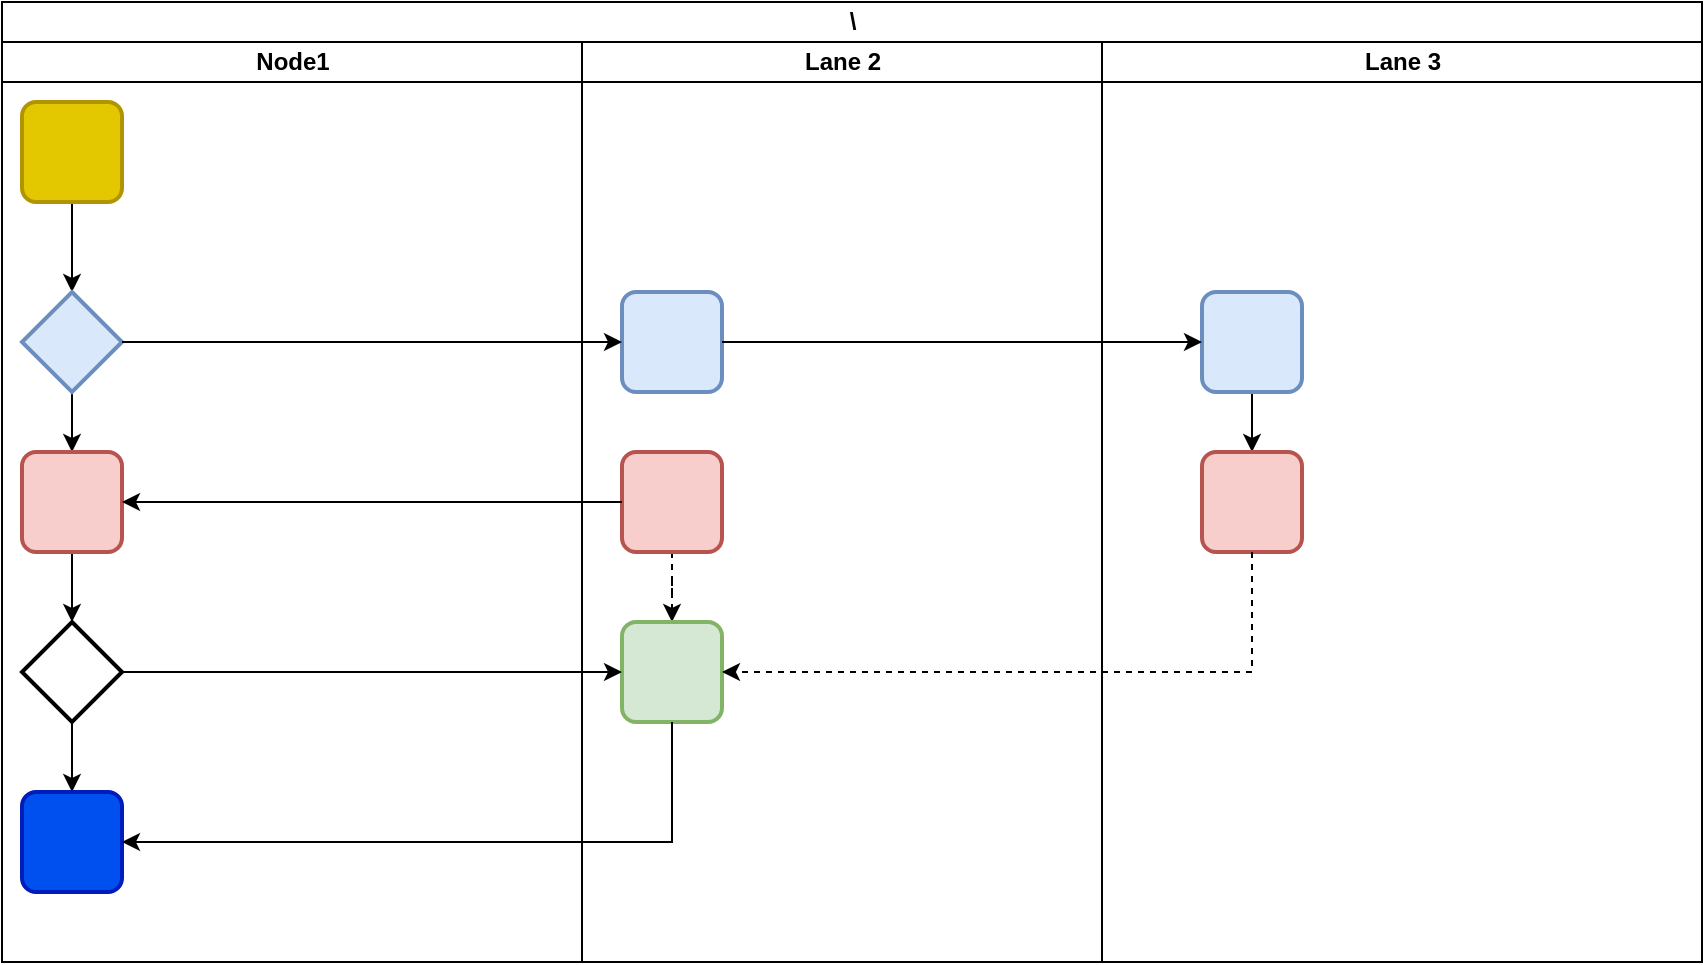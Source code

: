 <mxfile version="12.2.4" type="github" pages="1"><diagram id="zpa2eWWvmDya2gij5Sh4" name="Page-1"><mxGraphModel dx="893" dy="585" grid="1" gridSize="10" guides="1" tooltips="1" connect="1" arrows="1" fold="1" page="1" pageScale="1" pageWidth="1900" pageHeight="1100" math="0" shadow="0"><root><mxCell id="0"/><mxCell id="1" parent="0"/><mxCell id="dDy9uAQY1CPQ5ocqrjUP-1" value="\" style="swimlane;html=1;childLayout=stackLayout;resizeParent=1;resizeParentMax=0;startSize=20;" vertex="1" parent="1"><mxGeometry x="20" y="50" width="850" height="480" as="geometry"/></mxCell><mxCell id="dDy9uAQY1CPQ5ocqrjUP-2" value="Node1" style="swimlane;html=1;startSize=20;" vertex="1" parent="dDy9uAQY1CPQ5ocqrjUP-1"><mxGeometry y="20" width="290" height="460" as="geometry"/></mxCell><mxCell id="dDy9uAQY1CPQ5ocqrjUP-8" style="edgeStyle=orthogonalEdgeStyle;rounded=0;orthogonalLoop=1;jettySize=auto;html=1;exitX=0.5;exitY=1;exitDx=0;exitDy=0;" edge="1" parent="dDy9uAQY1CPQ5ocqrjUP-2" source="dDy9uAQY1CPQ5ocqrjUP-5" target="dDy9uAQY1CPQ5ocqrjUP-7"><mxGeometry relative="1" as="geometry"/></mxCell><mxCell id="dDy9uAQY1CPQ5ocqrjUP-5" value="" style="rounded=1;whiteSpace=wrap;html=1;absoluteArcSize=1;arcSize=14;strokeWidth=2;fillColor=#e3c800;strokeColor=#B09500;fontColor=#ffffff;" vertex="1" parent="dDy9uAQY1CPQ5ocqrjUP-2"><mxGeometry x="10" y="30" width="50" height="50" as="geometry"/></mxCell><mxCell id="dDy9uAQY1CPQ5ocqrjUP-21" style="edgeStyle=orthogonalEdgeStyle;rounded=0;orthogonalLoop=1;jettySize=auto;html=1;" edge="1" parent="dDy9uAQY1CPQ5ocqrjUP-2" source="dDy9uAQY1CPQ5ocqrjUP-7" target="dDy9uAQY1CPQ5ocqrjUP-11"><mxGeometry relative="1" as="geometry"/></mxCell><mxCell id="dDy9uAQY1CPQ5ocqrjUP-7" value="" style="strokeWidth=2;html=1;shape=mxgraph.flowchart.decision;whiteSpace=wrap;fillColor=#dae8fc;strokeColor=#6c8ebf;" vertex="1" parent="dDy9uAQY1CPQ5ocqrjUP-2"><mxGeometry x="10" y="125" width="50" height="50" as="geometry"/></mxCell><mxCell id="dDy9uAQY1CPQ5ocqrjUP-32" style="edgeStyle=orthogonalEdgeStyle;rounded=0;orthogonalLoop=1;jettySize=auto;html=1;" edge="1" parent="dDy9uAQY1CPQ5ocqrjUP-2" source="dDy9uAQY1CPQ5ocqrjUP-14" target="dDy9uAQY1CPQ5ocqrjUP-30"><mxGeometry relative="1" as="geometry"/></mxCell><mxCell id="dDy9uAQY1CPQ5ocqrjUP-14" value="" style="strokeWidth=2;html=1;shape=mxgraph.flowchart.decision;whiteSpace=wrap;" vertex="1" parent="dDy9uAQY1CPQ5ocqrjUP-2"><mxGeometry x="10" y="290" width="50" height="50" as="geometry"/></mxCell><mxCell id="dDy9uAQY1CPQ5ocqrjUP-22" style="edgeStyle=orthogonalEdgeStyle;rounded=0;orthogonalLoop=1;jettySize=auto;html=1;entryX=0.5;entryY=0;entryDx=0;entryDy=0;entryPerimeter=0;" edge="1" parent="dDy9uAQY1CPQ5ocqrjUP-2" source="dDy9uAQY1CPQ5ocqrjUP-11" target="dDy9uAQY1CPQ5ocqrjUP-14"><mxGeometry relative="1" as="geometry"/></mxCell><mxCell id="dDy9uAQY1CPQ5ocqrjUP-11" value="" style="rounded=1;whiteSpace=wrap;html=1;absoluteArcSize=1;arcSize=14;strokeWidth=2;fillColor=#f8cecc;strokeColor=#b85450;" vertex="1" parent="dDy9uAQY1CPQ5ocqrjUP-2"><mxGeometry x="10" y="205" width="50" height="50" as="geometry"/></mxCell><mxCell id="dDy9uAQY1CPQ5ocqrjUP-30" value="" style="rounded=1;whiteSpace=wrap;html=1;absoluteArcSize=1;arcSize=14;strokeWidth=2;fillColor=#0050ef;strokeColor=#001DBC;fontColor=#ffffff;" vertex="1" parent="dDy9uAQY1CPQ5ocqrjUP-2"><mxGeometry x="10" y="375" width="50" height="50" as="geometry"/></mxCell><mxCell id="dDy9uAQY1CPQ5ocqrjUP-3" value="Lane 2" style="swimlane;html=1;startSize=20;" vertex="1" parent="dDy9uAQY1CPQ5ocqrjUP-1"><mxGeometry x="290" y="20" width="260" height="460" as="geometry"/></mxCell><mxCell id="dDy9uAQY1CPQ5ocqrjUP-9" value="" style="rounded=1;whiteSpace=wrap;html=1;absoluteArcSize=1;arcSize=14;strokeWidth=2;fillColor=#dae8fc;strokeColor=#6c8ebf;" vertex="1" parent="dDy9uAQY1CPQ5ocqrjUP-3"><mxGeometry x="20" y="125" width="50" height="50" as="geometry"/></mxCell><mxCell id="dDy9uAQY1CPQ5ocqrjUP-40" style="edgeStyle=orthogonalEdgeStyle;rounded=0;orthogonalLoop=1;jettySize=auto;html=1;entryX=0.5;entryY=0;entryDx=0;entryDy=0;dashed=1;" edge="1" parent="dDy9uAQY1CPQ5ocqrjUP-3" source="dDy9uAQY1CPQ5ocqrjUP-23" target="dDy9uAQY1CPQ5ocqrjUP-26"><mxGeometry relative="1" as="geometry"/></mxCell><mxCell id="dDy9uAQY1CPQ5ocqrjUP-23" value="" style="rounded=1;whiteSpace=wrap;html=1;absoluteArcSize=1;arcSize=14;strokeWidth=2;fillColor=#f8cecc;strokeColor=#b85450;" vertex="1" parent="dDy9uAQY1CPQ5ocqrjUP-3"><mxGeometry x="20" y="205" width="50" height="50" as="geometry"/></mxCell><mxCell id="dDy9uAQY1CPQ5ocqrjUP-26" value="" style="rounded=1;whiteSpace=wrap;html=1;absoluteArcSize=1;arcSize=14;strokeWidth=2;fillColor=#d5e8d4;strokeColor=#82b366;" vertex="1" parent="dDy9uAQY1CPQ5ocqrjUP-3"><mxGeometry x="20" y="290" width="50" height="50" as="geometry"/></mxCell><mxCell id="dDy9uAQY1CPQ5ocqrjUP-4" value="Lane 3" style="swimlane;html=1;startSize=20;" vertex="1" parent="dDy9uAQY1CPQ5ocqrjUP-1"><mxGeometry x="550" y="20" width="300" height="460" as="geometry"/></mxCell><mxCell id="dDy9uAQY1CPQ5ocqrjUP-37" value="" style="edgeStyle=orthogonalEdgeStyle;rounded=0;orthogonalLoop=1;jettySize=auto;html=1;" edge="1" parent="dDy9uAQY1CPQ5ocqrjUP-4" source="dDy9uAQY1CPQ5ocqrjUP-34" target="dDy9uAQY1CPQ5ocqrjUP-36"><mxGeometry relative="1" as="geometry"/></mxCell><mxCell id="dDy9uAQY1CPQ5ocqrjUP-34" value="" style="rounded=1;whiteSpace=wrap;html=1;absoluteArcSize=1;arcSize=14;strokeWidth=2;fillColor=#dae8fc;strokeColor=#6c8ebf;" vertex="1" parent="dDy9uAQY1CPQ5ocqrjUP-4"><mxGeometry x="50" y="125" width="50" height="50" as="geometry"/></mxCell><mxCell id="dDy9uAQY1CPQ5ocqrjUP-36" value="" style="rounded=1;whiteSpace=wrap;html=1;absoluteArcSize=1;arcSize=14;strokeWidth=2;fillColor=#f8cecc;strokeColor=#b85450;" vertex="1" parent="dDy9uAQY1CPQ5ocqrjUP-4"><mxGeometry x="50" y="205" width="50" height="50" as="geometry"/></mxCell><mxCell id="dDy9uAQY1CPQ5ocqrjUP-10" value="" style="edgeStyle=orthogonalEdgeStyle;rounded=0;orthogonalLoop=1;jettySize=auto;html=1;" edge="1" parent="dDy9uAQY1CPQ5ocqrjUP-1" source="dDy9uAQY1CPQ5ocqrjUP-7" target="dDy9uAQY1CPQ5ocqrjUP-9"><mxGeometry relative="1" as="geometry"/></mxCell><mxCell id="dDy9uAQY1CPQ5ocqrjUP-25" style="edgeStyle=orthogonalEdgeStyle;rounded=0;orthogonalLoop=1;jettySize=auto;html=1;" edge="1" parent="dDy9uAQY1CPQ5ocqrjUP-1" source="dDy9uAQY1CPQ5ocqrjUP-23" target="dDy9uAQY1CPQ5ocqrjUP-11"><mxGeometry relative="1" as="geometry"/></mxCell><mxCell id="dDy9uAQY1CPQ5ocqrjUP-29" value="" style="edgeStyle=orthogonalEdgeStyle;rounded=0;orthogonalLoop=1;jettySize=auto;html=1;entryX=0;entryY=0.5;entryDx=0;entryDy=0;" edge="1" parent="dDy9uAQY1CPQ5ocqrjUP-1" source="dDy9uAQY1CPQ5ocqrjUP-14" target="dDy9uAQY1CPQ5ocqrjUP-26"><mxGeometry relative="1" as="geometry"><mxPoint x="140" y="335" as="targetPoint"/></mxGeometry></mxCell><mxCell id="dDy9uAQY1CPQ5ocqrjUP-33" style="edgeStyle=orthogonalEdgeStyle;rounded=0;orthogonalLoop=1;jettySize=auto;html=1;entryX=1;entryY=0.5;entryDx=0;entryDy=0;" edge="1" parent="dDy9uAQY1CPQ5ocqrjUP-1" source="dDy9uAQY1CPQ5ocqrjUP-26" target="dDy9uAQY1CPQ5ocqrjUP-30"><mxGeometry relative="1" as="geometry"><Array as="points"><mxPoint x="335" y="420"/></Array></mxGeometry></mxCell><mxCell id="dDy9uAQY1CPQ5ocqrjUP-35" style="edgeStyle=orthogonalEdgeStyle;rounded=0;orthogonalLoop=1;jettySize=auto;html=1;" edge="1" parent="dDy9uAQY1CPQ5ocqrjUP-1" source="dDy9uAQY1CPQ5ocqrjUP-9" target="dDy9uAQY1CPQ5ocqrjUP-34"><mxGeometry relative="1" as="geometry"/></mxCell><mxCell id="dDy9uAQY1CPQ5ocqrjUP-39" style="edgeStyle=orthogonalEdgeStyle;rounded=0;orthogonalLoop=1;jettySize=auto;html=1;entryX=1;entryY=0.5;entryDx=0;entryDy=0;dashed=1;" edge="1" parent="dDy9uAQY1CPQ5ocqrjUP-1" source="dDy9uAQY1CPQ5ocqrjUP-36" target="dDy9uAQY1CPQ5ocqrjUP-26"><mxGeometry relative="1" as="geometry"><Array as="points"><mxPoint x="625" y="335"/></Array></mxGeometry></mxCell></root></mxGraphModel></diagram></mxfile>